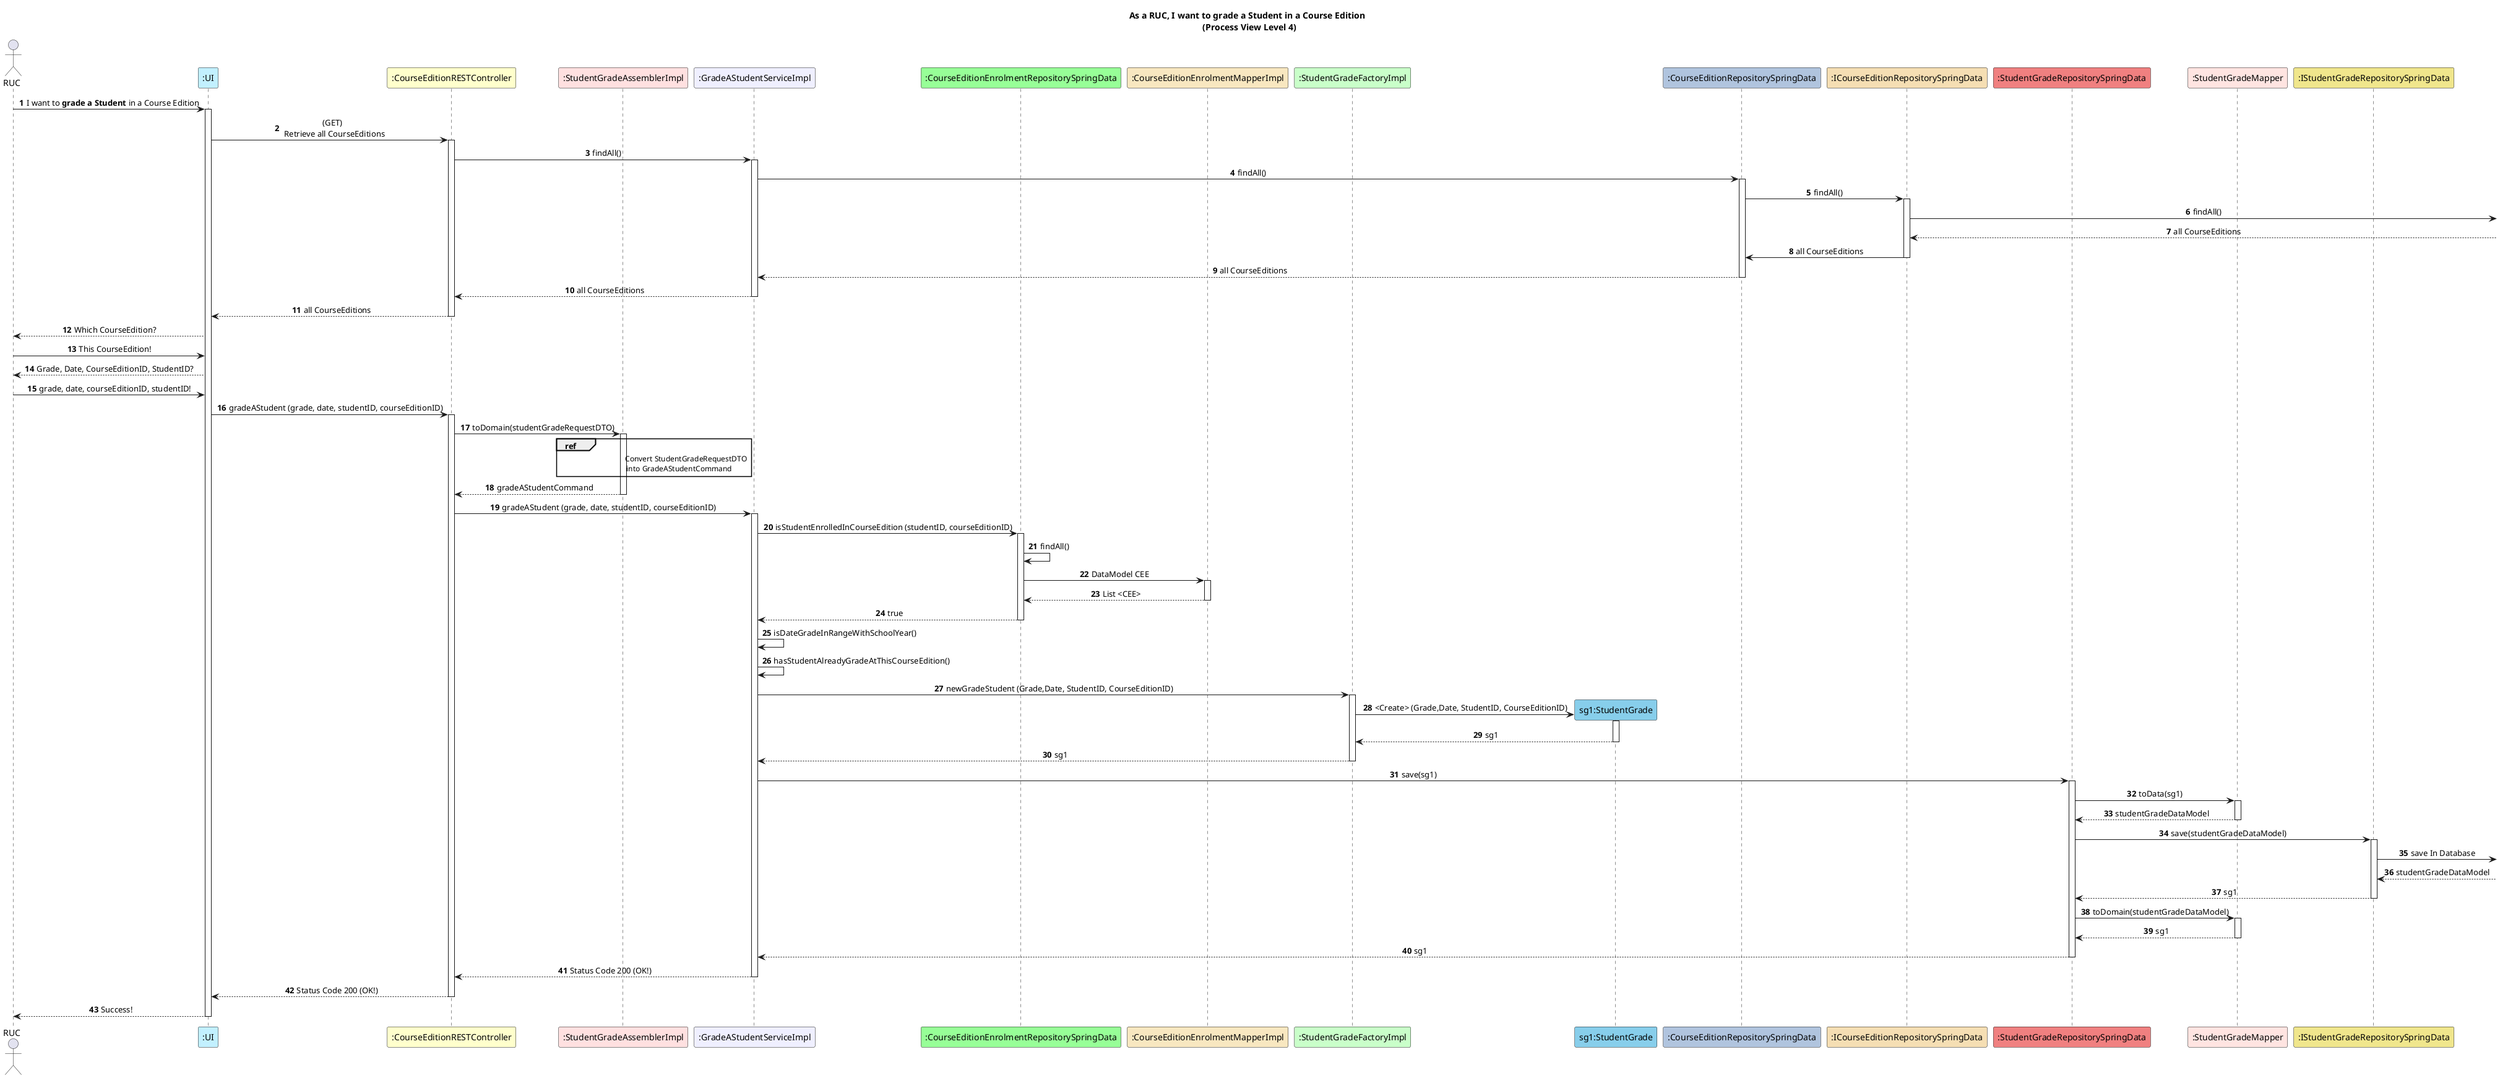 @startuml

title As a RUC, I want to grade a Student in a Course Edition \n (Process View Level 4)
skinparam sequencemessagealign center
autonumber

actor RUC
participant ":UI" as ui #application
participant ":CourseEditionRESTController" as ctrlrREST #business
participant ":StudentGradeAssemblerImpl" as assembler #implementation
participant ":GradeAStudentServiceImpl" as service #motivation
participant ":CourseEditionEnrolmentRepositorySpringData" as ceer #physical
participant ":CourseEditionEnrolmentMapperImpl" as ceemp #strategy
participant ":StudentGradeFactoryImpl" as sgf #technology
participant "sg1:StudentGrade" as gs #skyblue
participant ":CourseEditionRepositorySpringData" as courseEditionRepo #lightsteelblue
participant ":ICourseEditionRepositorySpringData" as icourseEditionRepo #wheat
participant ":StudentGradeRepositorySpringData" as sgr #lightcoral
participant ":StudentGradeMapper" as sgmp #mistyrose
participant ":IStudentGradeRepositorySpringData" as IStudentGradeRepoSpringData #khaki


RUC -> ui : I want to **grade a Student** in a Course Edition
activate ui
ui -> ctrlrREST : (GET) \n Retrieve all CourseEditions
activate ctrlrREST
ctrlrREST -> service : findAll()
activate service
service -> courseEditionRepo : findAll()
activate courseEditionRepo
courseEditionRepo -> icourseEditionRepo : findAll()
activate icourseEditionRepo
icourseEditionRepo ->  : findAll()
icourseEditionRepo <--  : all CourseEditions
icourseEditionRepo -> courseEditionRepo : all CourseEditions
deactivate icourseEditionRepo
courseEditionRepo --> service : all CourseEditions
deactivate courseEditionRepo
service --> ctrlrREST : all CourseEditions
deactivate service
ctrlrREST --> ui : all CourseEditions
deactivate ctrlrREST

ui --> RUC : Which CourseEdition?
RUC -> ui : This CourseEdition!

ui --> RUC : Grade, Date, CourseEditionID, StudentID?
RUC -> ui : grade, date, courseEditionID, studentID!
ui -> ctrlrREST : gradeAStudent (grade, date, studentID, courseEditionID)
activate ctrlrREST
ctrlrREST -> assembler : toDomain(studentGradeRequestDTO)
activate assembler
ref over assembler : \t \t \t \t  Convert StudentGradeRequestDTO \n \t \t \t  into GradeAStudentCommand
assembler --> ctrlrREST : gradeAStudentCommand
deactivate assembler


ctrlrREST -> service : gradeAStudent (grade, date, studentID, courseEditionID)
activate service
service -> ceer : isStudentEnrolledInCourseEdition (studentID, courseEditionID)
activate ceer

ceer -> ceer: findAll()
ceer -> ceemp :  DataModel CEE
activate ceemp
ceemp --> ceer : List <CEE>
deactivate ceemp
ceer --> service : true
deactivate ceer

service -> service : isDateGradeInRangeWithSchoolYear()
service -> service : hasStudentAlreadyGradeAtThisCourseEdition()

service -> sgf : newGradeStudent (Grade,Date, StudentID, CourseEditionID)
activate sgf
create gs
sgf -> gs : <Create> (Grade,Date, StudentID, CourseEditionID)
activate gs
gs --> sgf : sg1
deactivate gs
sgf --> service : sg1
deactivate sgf
service -> sgr : save(sg1)
activate sgr
sgr -> sgmp : toData(sg1)
activate sgmp
sgmp --> sgr : studentGradeDataModel
deactivate sgmp
sgr -> IStudentGradeRepoSpringData : save(studentGradeDataModel)
activate IStudentGradeRepoSpringData
IStudentGradeRepoSpringData ->  : save In Database
IStudentGradeRepoSpringData <--  : studentGradeDataModel
IStudentGradeRepoSpringData --> sgr : sg1
deactivate IStudentGradeRepoSpringData
sgr -> sgmp : toDomain(studentGradeDataModel)
activate sgmp
sgmp --> sgr : sg1
deactivate sgmp
sgr --> service -- : sg1
service --> ctrlrREST -- : Status Code 200 (OK!)
ctrlrREST --> ui -- : Status Code 200 (OK!)
ui --> RUC : Success!
deactivate ui

@enduml